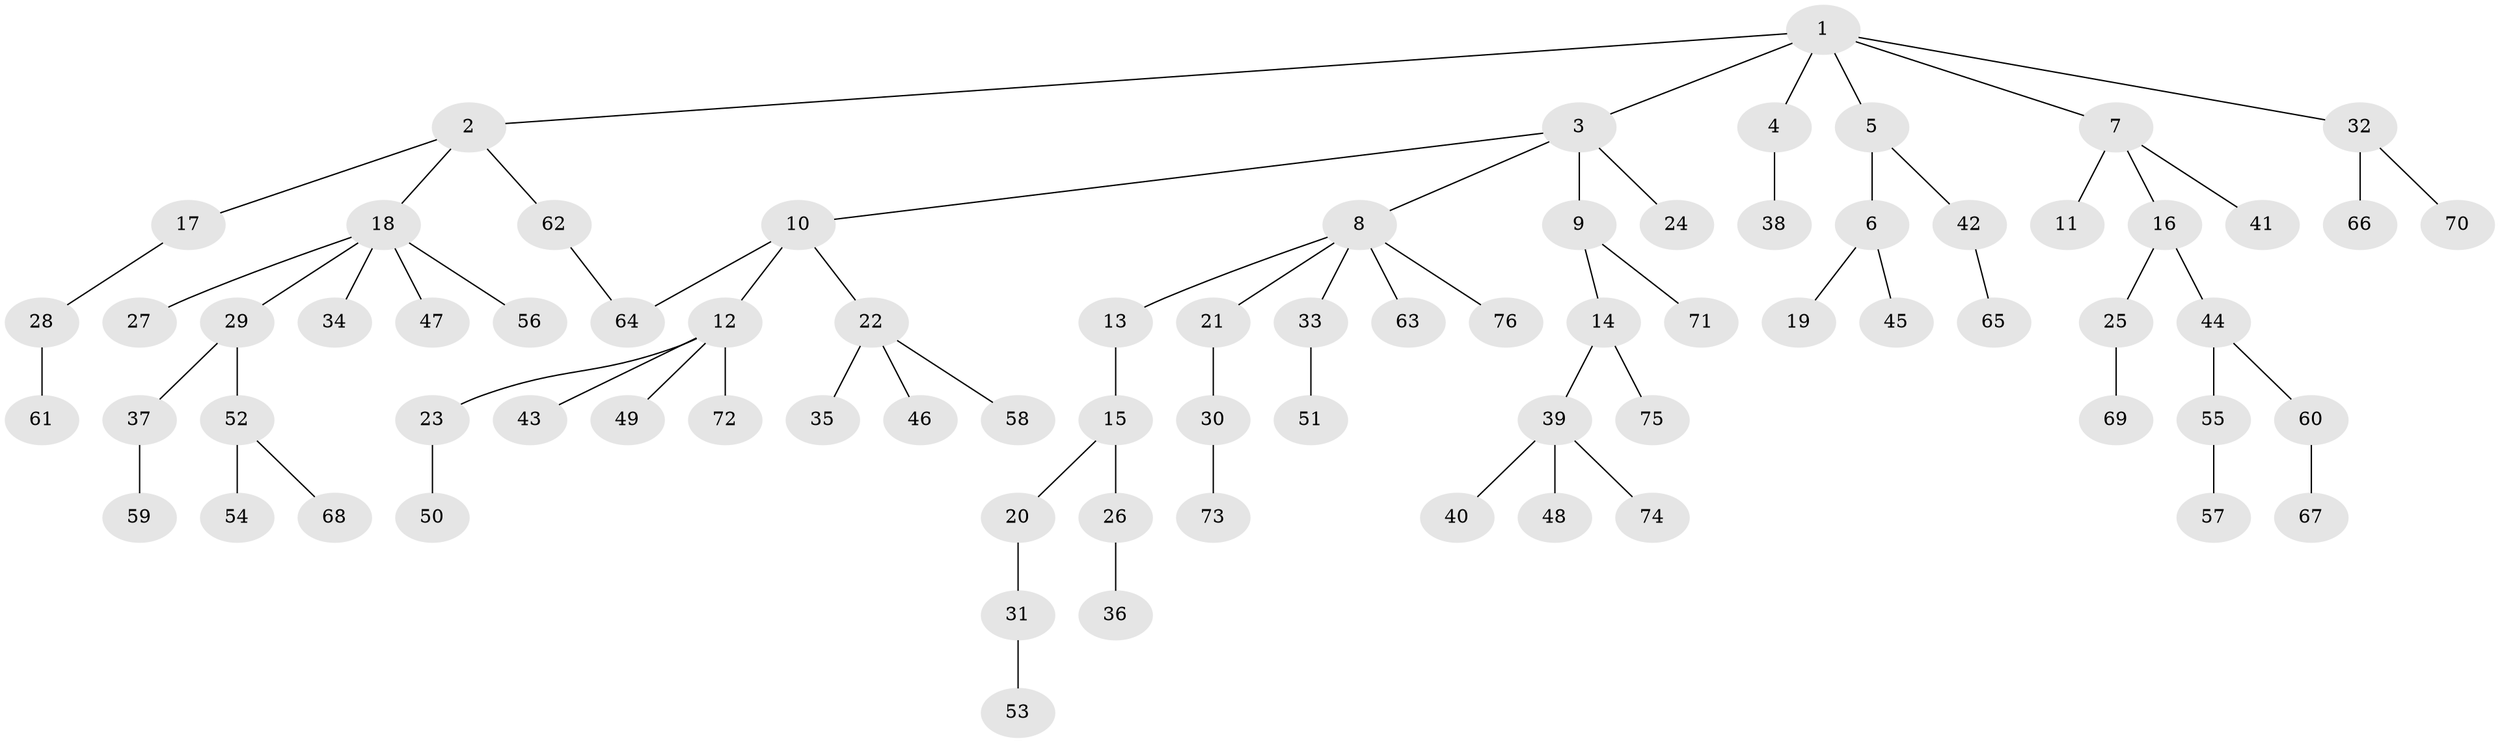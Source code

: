 // coarse degree distribution, {7: 0.02040816326530612, 4: 0.12244897959183673, 1: 0.5918367346938775, 3: 0.10204081632653061, 6: 0.02040816326530612, 2: 0.12244897959183673, 5: 0.02040816326530612}
// Generated by graph-tools (version 1.1) at 2025/23/03/03/25 07:23:32]
// undirected, 76 vertices, 76 edges
graph export_dot {
graph [start="1"]
  node [color=gray90,style=filled];
  1;
  2;
  3;
  4;
  5;
  6;
  7;
  8;
  9;
  10;
  11;
  12;
  13;
  14;
  15;
  16;
  17;
  18;
  19;
  20;
  21;
  22;
  23;
  24;
  25;
  26;
  27;
  28;
  29;
  30;
  31;
  32;
  33;
  34;
  35;
  36;
  37;
  38;
  39;
  40;
  41;
  42;
  43;
  44;
  45;
  46;
  47;
  48;
  49;
  50;
  51;
  52;
  53;
  54;
  55;
  56;
  57;
  58;
  59;
  60;
  61;
  62;
  63;
  64;
  65;
  66;
  67;
  68;
  69;
  70;
  71;
  72;
  73;
  74;
  75;
  76;
  1 -- 2;
  1 -- 3;
  1 -- 4;
  1 -- 5;
  1 -- 7;
  1 -- 32;
  2 -- 17;
  2 -- 18;
  2 -- 62;
  3 -- 8;
  3 -- 9;
  3 -- 10;
  3 -- 24;
  4 -- 38;
  5 -- 6;
  5 -- 42;
  6 -- 19;
  6 -- 45;
  7 -- 11;
  7 -- 16;
  7 -- 41;
  8 -- 13;
  8 -- 21;
  8 -- 33;
  8 -- 63;
  8 -- 76;
  9 -- 14;
  9 -- 71;
  10 -- 12;
  10 -- 22;
  10 -- 64;
  12 -- 23;
  12 -- 43;
  12 -- 49;
  12 -- 72;
  13 -- 15;
  14 -- 39;
  14 -- 75;
  15 -- 20;
  15 -- 26;
  16 -- 25;
  16 -- 44;
  17 -- 28;
  18 -- 27;
  18 -- 29;
  18 -- 34;
  18 -- 47;
  18 -- 56;
  20 -- 31;
  21 -- 30;
  22 -- 35;
  22 -- 46;
  22 -- 58;
  23 -- 50;
  25 -- 69;
  26 -- 36;
  28 -- 61;
  29 -- 37;
  29 -- 52;
  30 -- 73;
  31 -- 53;
  32 -- 66;
  32 -- 70;
  33 -- 51;
  37 -- 59;
  39 -- 40;
  39 -- 48;
  39 -- 74;
  42 -- 65;
  44 -- 55;
  44 -- 60;
  52 -- 54;
  52 -- 68;
  55 -- 57;
  60 -- 67;
  62 -- 64;
}
